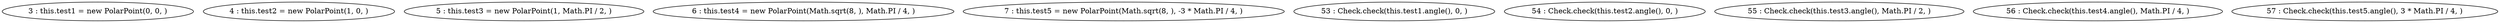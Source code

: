 digraph G {
"3 : this.test1 = new PolarPoint(0, 0, )"
"4 : this.test2 = new PolarPoint(1, 0, )"
"5 : this.test3 = new PolarPoint(1, Math.PI / 2, )"
"6 : this.test4 = new PolarPoint(Math.sqrt(8, ), Math.PI / 4, )"
"7 : this.test5 = new PolarPoint(Math.sqrt(8, ), -3 * Math.PI / 4, )"
"53 : Check.check(this.test1.angle(), 0, )"
"54 : Check.check(this.test2.angle(), 0, )"
"55 : Check.check(this.test3.angle(), Math.PI / 2, )"
"56 : Check.check(this.test4.angle(), Math.PI / 4, )"
"57 : Check.check(this.test5.angle(), 3 * Math.PI / 4, )"
}